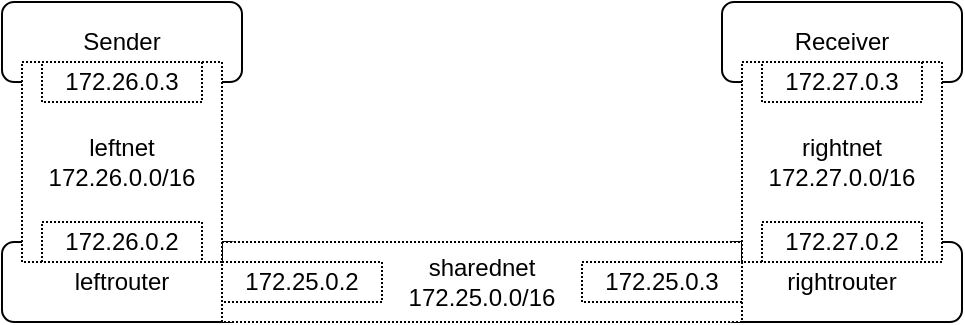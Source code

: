 <mxfile version="15.7.4" type="device"><diagram id="rjfQkr0nl9v1Ih1WeOYM" name="Page-1"><mxGraphModel dx="810" dy="429" grid="1" gridSize="10" guides="1" tooltips="1" connect="1" arrows="1" fold="1" page="1" pageScale="1" pageWidth="850" pageHeight="1100" math="0" shadow="0"><root><mxCell id="0"/><mxCell id="1" parent="0"/><mxCell id="gcVotF77LvZSXPPYUM2a-3" value="rightrouter" style="rounded=1;whiteSpace=wrap;html=1;" vertex="1" parent="1"><mxGeometry x="520" y="240" width="120" height="40" as="geometry"/></mxCell><mxCell id="gcVotF77LvZSXPPYUM2a-4" value="leftrouter" style="rounded=1;whiteSpace=wrap;html=1;" vertex="1" parent="1"><mxGeometry x="160" y="240" width="120" height="40" as="geometry"/></mxCell><mxCell id="gcVotF77LvZSXPPYUM2a-23" value="&lt;div&gt;sharednet&lt;/div&gt;&lt;div&gt;172.25.0.0/16&lt;br&gt;&lt;/div&gt;" style="rounded=0;whiteSpace=wrap;html=1;dashed=1;dashPattern=1 1;strokeColor=default;" vertex="1" parent="1"><mxGeometry x="270" y="240" width="260" height="40" as="geometry"/></mxCell><mxCell id="gcVotF77LvZSXPPYUM2a-2" value="Receiver" style="rounded=1;whiteSpace=wrap;html=1;" vertex="1" parent="1"><mxGeometry x="520" y="120" width="120" height="40" as="geometry"/></mxCell><mxCell id="gcVotF77LvZSXPPYUM2a-22" value="&lt;div&gt;rightnet&lt;/div&gt;&lt;div&gt;172.27.0.0/16&lt;br&gt;&lt;/div&gt;" style="rounded=0;whiteSpace=wrap;html=1;dashed=1;dashPattern=1 1;strokeColor=default;" vertex="1" parent="1"><mxGeometry x="530" y="150" width="100" height="100" as="geometry"/></mxCell><mxCell id="gcVotF77LvZSXPPYUM2a-1" value="Sender" style="rounded=1;whiteSpace=wrap;html=1;" vertex="1" parent="1"><mxGeometry x="160" y="120" width="120" height="40" as="geometry"/></mxCell><mxCell id="gcVotF77LvZSXPPYUM2a-21" value="&lt;div&gt;leftnet&lt;/div&gt;&lt;div&gt;172.26.0.0/16&lt;br&gt;&lt;/div&gt;" style="rounded=0;whiteSpace=wrap;html=1;dashed=1;dashPattern=1 1;strokeColor=default;" vertex="1" parent="1"><mxGeometry x="170" y="150" width="100" height="100" as="geometry"/></mxCell><mxCell id="gcVotF77LvZSXPPYUM2a-12" value="172.26.0.3" style="rounded=0;whiteSpace=wrap;html=1;dashed=1;dashPattern=1 1;strokeColor=default;" vertex="1" parent="1"><mxGeometry x="180" y="150" width="80" height="20" as="geometry"/></mxCell><mxCell id="gcVotF77LvZSXPPYUM2a-13" value="172.26.0.2" style="rounded=0;whiteSpace=wrap;html=1;dashed=1;dashPattern=1 1;strokeColor=default;" vertex="1" parent="1"><mxGeometry x="180" y="230" width="80" height="20" as="geometry"/></mxCell><mxCell id="gcVotF77LvZSXPPYUM2a-14" value="172.25.0.2" style="rounded=0;whiteSpace=wrap;html=1;dashed=1;dashPattern=1 1;strokeColor=default;" vertex="1" parent="1"><mxGeometry x="270" y="250" width="80" height="20" as="geometry"/></mxCell><mxCell id="gcVotF77LvZSXPPYUM2a-15" value="172.25.0.3" style="rounded=0;whiteSpace=wrap;html=1;dashed=1;dashPattern=1 1;strokeColor=default;" vertex="1" parent="1"><mxGeometry x="450" y="250" width="80" height="20" as="geometry"/></mxCell><mxCell id="gcVotF77LvZSXPPYUM2a-17" value="172.27.0.3" style="rounded=0;whiteSpace=wrap;html=1;dashed=1;dashPattern=1 1;strokeColor=default;" vertex="1" parent="1"><mxGeometry x="540" y="150" width="80" height="20" as="geometry"/></mxCell><mxCell id="gcVotF77LvZSXPPYUM2a-18" value="172.27.0.2" style="rounded=0;whiteSpace=wrap;html=1;dashed=1;dashPattern=1 1;strokeColor=default;" vertex="1" parent="1"><mxGeometry x="540" y="230" width="80" height="20" as="geometry"/></mxCell></root></mxGraphModel></diagram></mxfile>